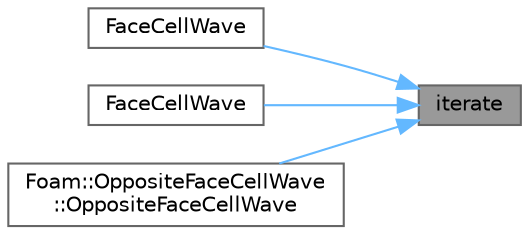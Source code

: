 digraph "iterate"
{
 // LATEX_PDF_SIZE
  bgcolor="transparent";
  edge [fontname=Helvetica,fontsize=10,labelfontname=Helvetica,labelfontsize=10];
  node [fontname=Helvetica,fontsize=10,shape=box,height=0.2,width=0.4];
  rankdir="RL";
  Node1 [id="Node000001",label="iterate",height=0.2,width=0.4,color="gray40", fillcolor="grey60", style="filled", fontcolor="black",tooltip=" "];
  Node1 -> Node2 [id="edge1_Node000001_Node000002",dir="back",color="steelblue1",style="solid",tooltip=" "];
  Node2 [id="Node000002",label="FaceCellWave",height=0.2,width=0.4,color="grey40", fillcolor="white", style="filled",URL="$classFoam_1_1FaceCellWave.html#a476623a0f1657fc79df9560652f55d17",tooltip=" "];
  Node1 -> Node3 [id="edge2_Node000001_Node000003",dir="back",color="steelblue1",style="solid",tooltip=" "];
  Node3 [id="Node000003",label="FaceCellWave",height=0.2,width=0.4,color="grey40", fillcolor="white", style="filled",URL="$classFoam_1_1FaceCellWave.html#a9f2d0be8e39449eaed4aaf35dc19a39a",tooltip=" "];
  Node1 -> Node4 [id="edge3_Node000001_Node000004",dir="back",color="steelblue1",style="solid",tooltip=" "];
  Node4 [id="Node000004",label="Foam::OppositeFaceCellWave\l::OppositeFaceCellWave",height=0.2,width=0.4,color="grey40", fillcolor="white", style="filled",URL="$classFoam_1_1OppositeFaceCellWave.html#a8a16ff34f185e6c7c6030a4084cff17c",tooltip=" "];
}
